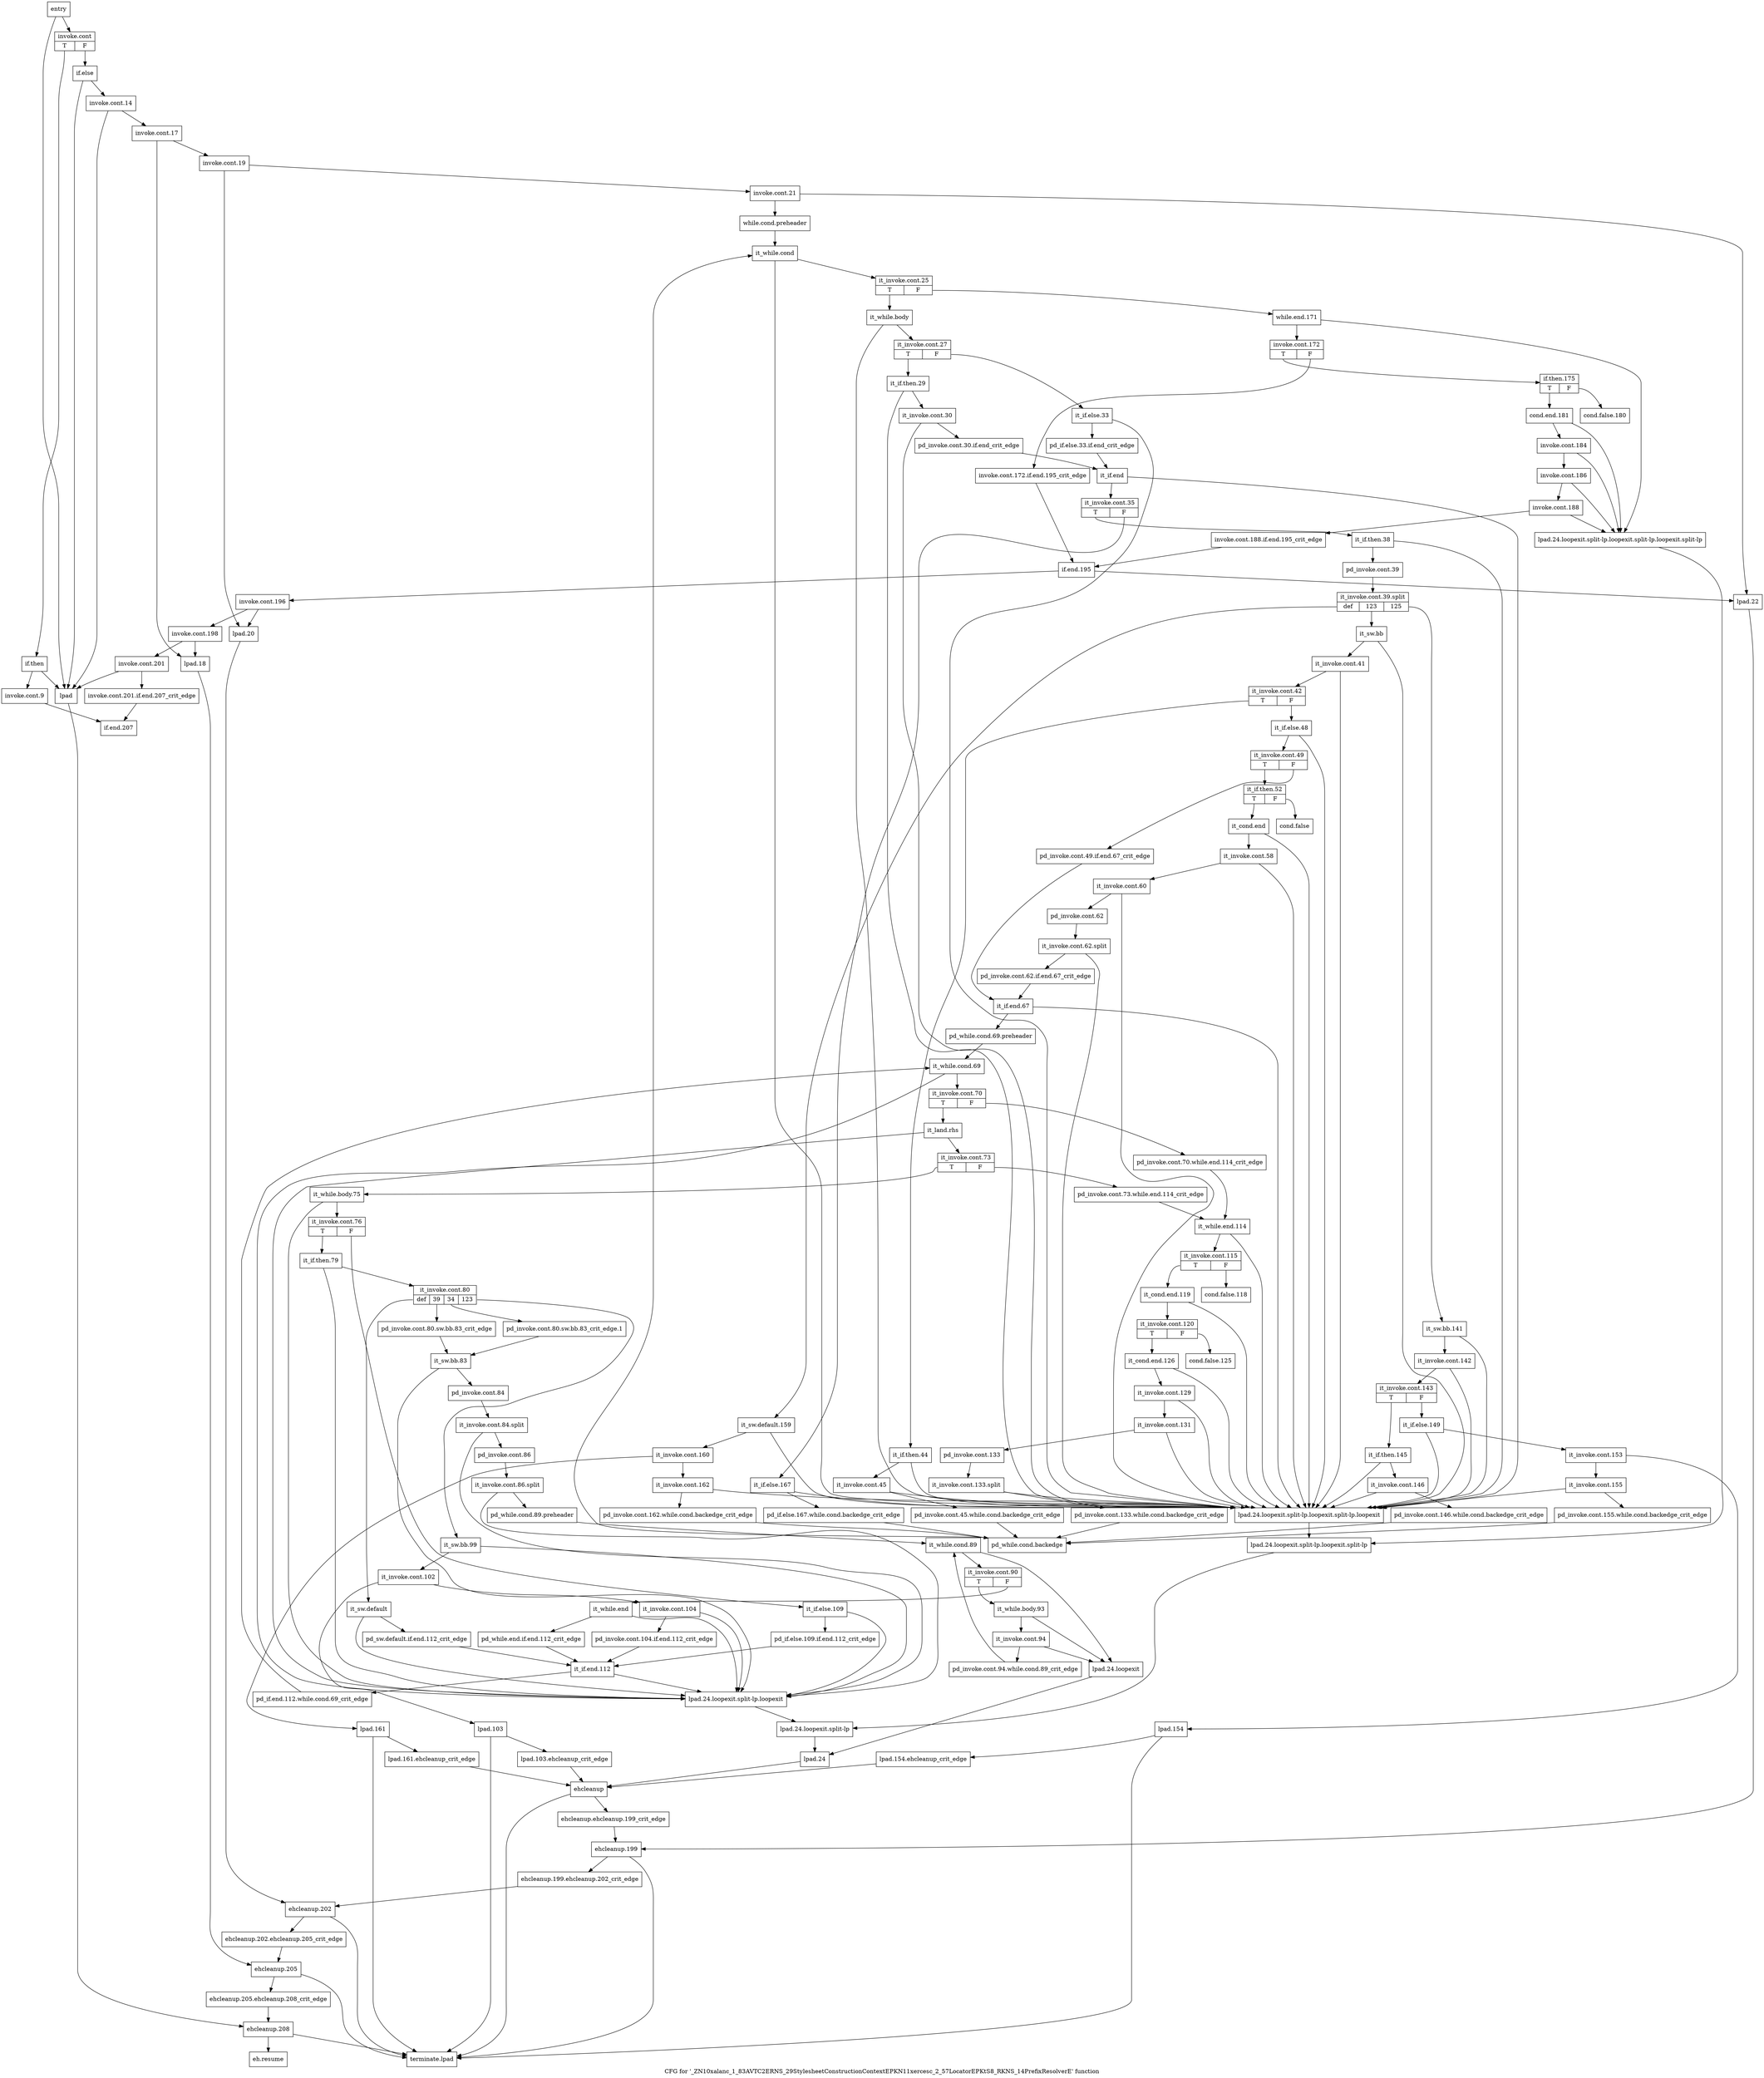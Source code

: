 digraph "CFG for '_ZN10xalanc_1_83AVTC2ERNS_29StylesheetConstructionContextEPKN11xercesc_2_57LocatorEPKtS8_RKNS_14PrefixResolverE' function" {
	label="CFG for '_ZN10xalanc_1_83AVTC2ERNS_29StylesheetConstructionContextEPKN11xercesc_2_57LocatorEPKtS8_RKNS_14PrefixResolverE' function";

	Node0x6fbcec0 [shape=record,label="{entry}"];
	Node0x6fbcec0 -> Node0x6fbcf10;
	Node0x6fbcec0 -> Node0x6fbd000;
	Node0x6fbcf10 [shape=record,label="{invoke.cont|{<s0>T|<s1>F}}"];
	Node0x6fbcf10:s0 -> Node0x6fbcf60;
	Node0x6fbcf10:s1 -> Node0x6fbd050;
	Node0x6fbcf60 [shape=record,label="{if.then}"];
	Node0x6fbcf60 -> Node0x6fbcfb0;
	Node0x6fbcf60 -> Node0x6fbd000;
	Node0x6fbcfb0 [shape=record,label="{invoke.cont.9}"];
	Node0x6fbcfb0 -> Node0x6fbfb20;
	Node0x6fbd000 [shape=record,label="{lpad}"];
	Node0x6fbd000 -> Node0x6fbfb70;
	Node0x6fbd050 [shape=record,label="{if.else}"];
	Node0x6fbd050 -> Node0x6fbd0a0;
	Node0x6fbd050 -> Node0x6fbd000;
	Node0x6fbd0a0 [shape=record,label="{invoke.cont.14}"];
	Node0x6fbd0a0 -> Node0x6fbd0f0;
	Node0x6fbd0a0 -> Node0x6fbd000;
	Node0x6fbd0f0 [shape=record,label="{invoke.cont.17}"];
	Node0x6fbd0f0 -> Node0x6fbd140;
	Node0x6fbd0f0 -> Node0x6fbd460;
	Node0x6fbd140 [shape=record,label="{invoke.cont.19}"];
	Node0x6fbd140 -> Node0x6fbd190;
	Node0x6fbd140 -> Node0x6fbd4b0;
	Node0x6fbd190 [shape=record,label="{invoke.cont.21}"];
	Node0x6fbd190 -> Node0x6fbd1e0;
	Node0x6fbd190 -> Node0x6fbd500;
	Node0x6fbd1e0 [shape=record,label="{while.cond.preheader}"];
	Node0x6fbd1e0 -> Node0x6fbd230;
	Node0x6fbd230 [shape=record,label="{it_while.cond}"];
	Node0x6fbd230 -> Node0x6fbd280;
	Node0x6fbd230 -> Node0x6fbd5f0;
	Node0x6fbd280 [shape=record,label="{it_invoke.cont.25|{<s0>T|<s1>F}}"];
	Node0x6fbd280:s0 -> Node0x6fbd2d0;
	Node0x6fbd280:s1 -> Node0x6fbf3f0;
	Node0x6fbd2d0 [shape=record,label="{it_while.body}"];
	Node0x6fbd2d0 -> Node0x6fbd320;
	Node0x6fbd2d0 -> Node0x6fbd5f0;
	Node0x6fbd320 [shape=record,label="{it_invoke.cont.27|{<s0>T|<s1>F}}"];
	Node0x6fbd320:s0 -> Node0x6fbd370;
	Node0x6fbd320:s1 -> Node0x6fbd780;
	Node0x6fbd370 [shape=record,label="{it_if.then.29}"];
	Node0x6fbd370 -> Node0x6fbd3c0;
	Node0x6fbd370 -> Node0x6fbd5f0;
	Node0x6fbd3c0 [shape=record,label="{it_invoke.cont.30}"];
	Node0x6fbd3c0 -> Node0x6fbd410;
	Node0x6fbd3c0 -> Node0x6fbd5f0;
	Node0x6fbd410 [shape=record,label="{pd_invoke.cont.30.if.end_crit_edge}"];
	Node0x6fbd410 -> Node0x6fbd820;
	Node0x6fbd460 [shape=record,label="{lpad.18}"];
	Node0x6fbd460 -> Node0x6fbfa80;
	Node0x6fbd4b0 [shape=record,label="{lpad.20}"];
	Node0x6fbd4b0 -> Node0x6fbf9e0;
	Node0x6fbd500 [shape=record,label="{lpad.22}"];
	Node0x6fbd500 -> Node0x6fbf940;
	Node0x6fbd550 [shape=record,label="{lpad.24.loopexit}"];
	Node0x6fbd550 -> Node0x6fbd730;
	Node0x6fbd5a0 [shape=record,label="{lpad.24.loopexit.split-lp.loopexit}"];
	Node0x6fbd5a0 -> Node0x6fbd6e0;
	Node0x6fbd5f0 [shape=record,label="{lpad.24.loopexit.split-lp.loopexit.split-lp.loopexit}"];
	Node0x6fbd5f0 -> Node0x6fbd690;
	Node0x6fbd640 [shape=record,label="{lpad.24.loopexit.split-lp.loopexit.split-lp.loopexit.split-lp}"];
	Node0x6fbd640 -> Node0x6fbd690;
	Node0x6fbd690 [shape=record,label="{lpad.24.loopexit.split-lp.loopexit.split-lp}"];
	Node0x6fbd690 -> Node0x6fbd6e0;
	Node0x6fbd6e0 [shape=record,label="{lpad.24.loopexit.split-lp}"];
	Node0x6fbd6e0 -> Node0x6fbd730;
	Node0x6fbd730 [shape=record,label="{lpad.24}"];
	Node0x6fbd730 -> Node0x6fbf8a0;
	Node0x6fbd780 [shape=record,label="{it_if.else.33}"];
	Node0x6fbd780 -> Node0x6fbd7d0;
	Node0x6fbd780 -> Node0x6fbd5f0;
	Node0x6fbd7d0 [shape=record,label="{pd_if.else.33.if.end_crit_edge}"];
	Node0x6fbd7d0 -> Node0x6fbd820;
	Node0x6fbd820 [shape=record,label="{it_if.end}"];
	Node0x6fbd820 -> Node0x6fbd870;
	Node0x6fbd820 -> Node0x6fbd5f0;
	Node0x6fbd870 [shape=record,label="{it_invoke.cont.35|{<s0>T|<s1>F}}"];
	Node0x6fbd870:s0 -> Node0x6fbd8c0;
	Node0x6fbd870:s1 -> Node0x6fbf300;
	Node0x6fbd8c0 [shape=record,label="{it_if.then.38}"];
	Node0x6fbd8c0 -> Node0x6fbd910;
	Node0x6fbd8c0 -> Node0x6fbd5f0;
	Node0x6fbd910 [shape=record,label="{pd_invoke.cont.39}"];
	Node0x6fbd910 -> Node0xbf0b750;
	Node0xbf0b750 [shape=record,label="{it_invoke.cont.39.split|{<s0>def|<s1>123|<s2>125}}"];
	Node0xbf0b750:s0 -> Node0x6fbf120;
	Node0xbf0b750:s1 -> Node0x6fbd960;
	Node0xbf0b750:s2 -> Node0x6fbed60;
	Node0x6fbd960 [shape=record,label="{it_sw.bb}"];
	Node0x6fbd960 -> Node0x6fbd9b0;
	Node0x6fbd960 -> Node0x6fbd5f0;
	Node0x6fbd9b0 [shape=record,label="{it_invoke.cont.41}"];
	Node0x6fbd9b0 -> Node0x6fbda00;
	Node0x6fbd9b0 -> Node0x6fbd5f0;
	Node0x6fbda00 [shape=record,label="{it_invoke.cont.42|{<s0>T|<s1>F}}"];
	Node0x6fbda00:s0 -> Node0x6fbda50;
	Node0x6fbda00:s1 -> Node0x6fbdb40;
	Node0x6fbda50 [shape=record,label="{it_if.then.44}"];
	Node0x6fbda50 -> Node0x6fbdaa0;
	Node0x6fbda50 -> Node0x6fbd5f0;
	Node0x6fbdaa0 [shape=record,label="{it_invoke.cont.45}"];
	Node0x6fbdaa0 -> Node0x6fbdaf0;
	Node0x6fbdaa0 -> Node0x6fbd5f0;
	Node0x6fbdaf0 [shape=record,label="{pd_invoke.cont.45.while.cond.backedge_crit_edge}"];
	Node0x6fbdaf0 -> Node0x6fbf3a0;
	Node0x6fbdb40 [shape=record,label="{it_if.else.48}"];
	Node0x6fbdb40 -> Node0x6fbdb90;
	Node0x6fbdb40 -> Node0x6fbd5f0;
	Node0x6fbdb90 [shape=record,label="{it_invoke.cont.49|{<s0>T|<s1>F}}"];
	Node0x6fbdb90:s0 -> Node0x6fbdc30;
	Node0x6fbdb90:s1 -> Node0x6fbdbe0;
	Node0x6fbdbe0 [shape=record,label="{pd_invoke.cont.49.if.end.67_crit_edge}"];
	Node0x6fbdbe0 -> Node0x6fbde60;
	Node0x6fbdc30 [shape=record,label="{it_if.then.52|{<s0>T|<s1>F}}"];
	Node0x6fbdc30:s0 -> Node0x6fbdcd0;
	Node0x6fbdc30:s1 -> Node0x6fbdc80;
	Node0x6fbdc80 [shape=record,label="{cond.false}"];
	Node0x6fbdcd0 [shape=record,label="{it_cond.end}"];
	Node0x6fbdcd0 -> Node0x6fbdd20;
	Node0x6fbdcd0 -> Node0x6fbd5f0;
	Node0x6fbdd20 [shape=record,label="{it_invoke.cont.58}"];
	Node0x6fbdd20 -> Node0x6fbdd70;
	Node0x6fbdd20 -> Node0x6fbd5f0;
	Node0x6fbdd70 [shape=record,label="{it_invoke.cont.60}"];
	Node0x6fbdd70 -> Node0x6fbddc0;
	Node0x6fbdd70 -> Node0x6fbd5f0;
	Node0x6fbddc0 [shape=record,label="{pd_invoke.cont.62}"];
	Node0x6fbddc0 -> Node0xbf0b480;
	Node0xbf0b480 [shape=record,label="{it_invoke.cont.62.split}"];
	Node0xbf0b480 -> Node0x6fbde10;
	Node0xbf0b480 -> Node0x6fbd5f0;
	Node0x6fbde10 [shape=record,label="{pd_invoke.cont.62.if.end.67_crit_edge}"];
	Node0x6fbde10 -> Node0x6fbde60;
	Node0x6fbde60 [shape=record,label="{it_if.end.67}"];
	Node0x6fbde60 -> Node0x6fbdeb0;
	Node0x6fbde60 -> Node0x6fbd5f0;
	Node0x6fbdeb0 [shape=record,label="{pd_while.cond.69.preheader}"];
	Node0x6fbdeb0 -> Node0x6fbdf00;
	Node0x6fbdf00 [shape=record,label="{it_while.cond.69}"];
	Node0x6fbdf00 -> Node0x6fbdf50;
	Node0x6fbdf00 -> Node0x6fbd5a0;
	Node0x6fbdf50 [shape=record,label="{it_invoke.cont.70|{<s0>T|<s1>F}}"];
	Node0x6fbdf50:s0 -> Node0x6fbdff0;
	Node0x6fbdf50:s1 -> Node0x6fbdfa0;
	Node0x6fbdfa0 [shape=record,label="{pd_invoke.cont.70.while.end.114_crit_edge}"];
	Node0x6fbdfa0 -> Node0x6fbe9f0;
	Node0x6fbdff0 [shape=record,label="{it_land.rhs}"];
	Node0x6fbdff0 -> Node0x6fbe040;
	Node0x6fbdff0 -> Node0x6fbd5a0;
	Node0x6fbe040 [shape=record,label="{it_invoke.cont.73|{<s0>T|<s1>F}}"];
	Node0x6fbe040:s0 -> Node0x6fbe0e0;
	Node0x6fbe040:s1 -> Node0x6fbe090;
	Node0x6fbe090 [shape=record,label="{pd_invoke.cont.73.while.end.114_crit_edge}"];
	Node0x6fbe090 -> Node0x6fbe9f0;
	Node0x6fbe0e0 [shape=record,label="{it_while.body.75}"];
	Node0x6fbe0e0 -> Node0x6fbe130;
	Node0x6fbe0e0 -> Node0x6fbd5a0;
	Node0x6fbe130 [shape=record,label="{it_invoke.cont.76|{<s0>T|<s1>F}}"];
	Node0x6fbe130:s0 -> Node0x6fbe180;
	Node0x6fbe130:s1 -> Node0x6fbe8b0;
	Node0x6fbe180 [shape=record,label="{it_if.then.79}"];
	Node0x6fbe180 -> Node0x6fbe1d0;
	Node0x6fbe180 -> Node0x6fbd5a0;
	Node0x6fbe1d0 [shape=record,label="{it_invoke.cont.80|{<s0>def|<s1>39|<s2>34|<s3>123}}"];
	Node0x6fbe1d0:s0 -> Node0x6fbe810;
	Node0x6fbe1d0:s1 -> Node0x6fbe270;
	Node0x6fbe1d0:s2 -> Node0x6fbe220;
	Node0x6fbe1d0:s3 -> Node0x6fbe630;
	Node0x6fbe220 [shape=record,label="{pd_invoke.cont.80.sw.bb.83_crit_edge.1}"];
	Node0x6fbe220 -> Node0x6fbe2c0;
	Node0x6fbe270 [shape=record,label="{pd_invoke.cont.80.sw.bb.83_crit_edge}"];
	Node0x6fbe270 -> Node0x6fbe2c0;
	Node0x6fbe2c0 [shape=record,label="{it_sw.bb.83}"];
	Node0x6fbe2c0 -> Node0x6fbe310;
	Node0x6fbe2c0 -> Node0x6fbd5a0;
	Node0x6fbe310 [shape=record,label="{pd_invoke.cont.84}"];
	Node0x6fbe310 -> Node0xbf0a4c0;
	Node0xbf0a4c0 [shape=record,label="{it_invoke.cont.84.split}"];
	Node0xbf0a4c0 -> Node0x6fbe360;
	Node0xbf0a4c0 -> Node0x6fbd5a0;
	Node0x6fbe360 [shape=record,label="{pd_invoke.cont.86}"];
	Node0x6fbe360 -> Node0xbf14060;
	Node0xbf14060 [shape=record,label="{it_invoke.cont.86.split}"];
	Node0xbf14060 -> Node0x6fbe3b0;
	Node0xbf14060 -> Node0x6fbd5a0;
	Node0x6fbe3b0 [shape=record,label="{pd_while.cond.89.preheader}"];
	Node0x6fbe3b0 -> Node0x6fbe400;
	Node0x6fbe400 [shape=record,label="{it_while.cond.89}"];
	Node0x6fbe400 -> Node0x6fbe450;
	Node0x6fbe400 -> Node0x6fbd550;
	Node0x6fbe450 [shape=record,label="{it_invoke.cont.90|{<s0>T|<s1>F}}"];
	Node0x6fbe450:s0 -> Node0x6fbe4a0;
	Node0x6fbe450:s1 -> Node0x6fbe590;
	Node0x6fbe4a0 [shape=record,label="{it_while.body.93}"];
	Node0x6fbe4a0 -> Node0x6fbe4f0;
	Node0x6fbe4a0 -> Node0x6fbd550;
	Node0x6fbe4f0 [shape=record,label="{it_invoke.cont.94}"];
	Node0x6fbe4f0 -> Node0x6fbe540;
	Node0x6fbe4f0 -> Node0x6fbd550;
	Node0x6fbe540 [shape=record,label="{pd_invoke.cont.94.while.cond.89_crit_edge}"];
	Node0x6fbe540 -> Node0x6fbe400;
	Node0x6fbe590 [shape=record,label="{it_while.end}"];
	Node0x6fbe590 -> Node0x6fbe5e0;
	Node0x6fbe590 -> Node0x6fbd5a0;
	Node0x6fbe5e0 [shape=record,label="{pd_while.end.if.end.112_crit_edge}"];
	Node0x6fbe5e0 -> Node0x6fbe950;
	Node0x6fbe630 [shape=record,label="{it_sw.bb.99}"];
	Node0x6fbe630 -> Node0x6fbe680;
	Node0x6fbe630 -> Node0x6fbd5a0;
	Node0x6fbe680 [shape=record,label="{it_invoke.cont.102}"];
	Node0x6fbe680 -> Node0x6fbe6d0;
	Node0x6fbe680 -> Node0x6fbe770;
	Node0x6fbe6d0 [shape=record,label="{it_invoke.cont.104}"];
	Node0x6fbe6d0 -> Node0x6fbe720;
	Node0x6fbe6d0 -> Node0x6fbd5a0;
	Node0x6fbe720 [shape=record,label="{pd_invoke.cont.104.if.end.112_crit_edge}"];
	Node0x6fbe720 -> Node0x6fbe950;
	Node0x6fbe770 [shape=record,label="{lpad.103}"];
	Node0x6fbe770 -> Node0x6fbe7c0;
	Node0x6fbe770 -> Node0x6fbfc10;
	Node0x6fbe7c0 [shape=record,label="{lpad.103.ehcleanup_crit_edge}"];
	Node0x6fbe7c0 -> Node0x6fbf8a0;
	Node0x6fbe810 [shape=record,label="{it_sw.default}"];
	Node0x6fbe810 -> Node0x6fbe860;
	Node0x6fbe810 -> Node0x6fbd5a0;
	Node0x6fbe860 [shape=record,label="{pd_sw.default.if.end.112_crit_edge}"];
	Node0x6fbe860 -> Node0x6fbe950;
	Node0x6fbe8b0 [shape=record,label="{it_if.else.109}"];
	Node0x6fbe8b0 -> Node0x6fbe900;
	Node0x6fbe8b0 -> Node0x6fbd5a0;
	Node0x6fbe900 [shape=record,label="{pd_if.else.109.if.end.112_crit_edge}"];
	Node0x6fbe900 -> Node0x6fbe950;
	Node0x6fbe950 [shape=record,label="{it_if.end.112}"];
	Node0x6fbe950 -> Node0x6fbe9a0;
	Node0x6fbe950 -> Node0x6fbd5a0;
	Node0x6fbe9a0 [shape=record,label="{pd_if.end.112.while.cond.69_crit_edge}"];
	Node0x6fbe9a0 -> Node0x6fbdf00;
	Node0x6fbe9f0 [shape=record,label="{it_while.end.114}"];
	Node0x6fbe9f0 -> Node0x6fbea40;
	Node0x6fbe9f0 -> Node0x6fbd5f0;
	Node0x6fbea40 [shape=record,label="{it_invoke.cont.115|{<s0>T|<s1>F}}"];
	Node0x6fbea40:s0 -> Node0x6fbeae0;
	Node0x6fbea40:s1 -> Node0x6fbea90;
	Node0x6fbea90 [shape=record,label="{cond.false.118}"];
	Node0x6fbeae0 [shape=record,label="{it_cond.end.119}"];
	Node0x6fbeae0 -> Node0x6fbeb30;
	Node0x6fbeae0 -> Node0x6fbd5f0;
	Node0x6fbeb30 [shape=record,label="{it_invoke.cont.120|{<s0>T|<s1>F}}"];
	Node0x6fbeb30:s0 -> Node0x6fbebd0;
	Node0x6fbeb30:s1 -> Node0x6fbeb80;
	Node0x6fbeb80 [shape=record,label="{cond.false.125}"];
	Node0x6fbebd0 [shape=record,label="{it_cond.end.126}"];
	Node0x6fbebd0 -> Node0x6fbec20;
	Node0x6fbebd0 -> Node0x6fbd5f0;
	Node0x6fbec20 [shape=record,label="{it_invoke.cont.129}"];
	Node0x6fbec20 -> Node0x6fbec70;
	Node0x6fbec20 -> Node0x6fbd5f0;
	Node0x6fbec70 [shape=record,label="{it_invoke.cont.131}"];
	Node0x6fbec70 -> Node0x6fbecc0;
	Node0x6fbec70 -> Node0x6fbd5f0;
	Node0x6fbecc0 [shape=record,label="{pd_invoke.cont.133}"];
	Node0x6fbecc0 -> Node0xbf11900;
	Node0xbf11900 [shape=record,label="{it_invoke.cont.133.split}"];
	Node0xbf11900 -> Node0x6fbed10;
	Node0xbf11900 -> Node0x6fbd5f0;
	Node0x6fbed10 [shape=record,label="{pd_invoke.cont.133.while.cond.backedge_crit_edge}"];
	Node0x6fbed10 -> Node0x6fbf3a0;
	Node0x6fbed60 [shape=record,label="{it_sw.bb.141}"];
	Node0x6fbed60 -> Node0x6fbedb0;
	Node0x6fbed60 -> Node0x6fbd5f0;
	Node0x6fbedb0 [shape=record,label="{it_invoke.cont.142}"];
	Node0x6fbedb0 -> Node0x6fbee00;
	Node0x6fbedb0 -> Node0x6fbd5f0;
	Node0x6fbee00 [shape=record,label="{it_invoke.cont.143|{<s0>T|<s1>F}}"];
	Node0x6fbee00:s0 -> Node0x6fbee50;
	Node0x6fbee00:s1 -> Node0x6fbef40;
	Node0x6fbee50 [shape=record,label="{it_if.then.145}"];
	Node0x6fbee50 -> Node0x6fbeea0;
	Node0x6fbee50 -> Node0x6fbd5f0;
	Node0x6fbeea0 [shape=record,label="{it_invoke.cont.146}"];
	Node0x6fbeea0 -> Node0x6fbeef0;
	Node0x6fbeea0 -> Node0x6fbd5f0;
	Node0x6fbeef0 [shape=record,label="{pd_invoke.cont.146.while.cond.backedge_crit_edge}"];
	Node0x6fbeef0 -> Node0x6fbf3a0;
	Node0x6fbef40 [shape=record,label="{it_if.else.149}"];
	Node0x6fbef40 -> Node0x6fbef90;
	Node0x6fbef40 -> Node0x6fbd5f0;
	Node0x6fbef90 [shape=record,label="{it_invoke.cont.153}"];
	Node0x6fbef90 -> Node0x6fbefe0;
	Node0x6fbef90 -> Node0x6fbf080;
	Node0x6fbefe0 [shape=record,label="{it_invoke.cont.155}"];
	Node0x6fbefe0 -> Node0x6fbf030;
	Node0x6fbefe0 -> Node0x6fbd5f0;
	Node0x6fbf030 [shape=record,label="{pd_invoke.cont.155.while.cond.backedge_crit_edge}"];
	Node0x6fbf030 -> Node0x6fbf3a0;
	Node0x6fbf080 [shape=record,label="{lpad.154}"];
	Node0x6fbf080 -> Node0x6fbf0d0;
	Node0x6fbf080 -> Node0x6fbfc10;
	Node0x6fbf0d0 [shape=record,label="{lpad.154.ehcleanup_crit_edge}"];
	Node0x6fbf0d0 -> Node0x6fbf8a0;
	Node0x6fbf120 [shape=record,label="{it_sw.default.159}"];
	Node0x6fbf120 -> Node0x6fbf170;
	Node0x6fbf120 -> Node0x6fbd5f0;
	Node0x6fbf170 [shape=record,label="{it_invoke.cont.160}"];
	Node0x6fbf170 -> Node0x6fbf1c0;
	Node0x6fbf170 -> Node0x6fbf260;
	Node0x6fbf1c0 [shape=record,label="{it_invoke.cont.162}"];
	Node0x6fbf1c0 -> Node0x6fbf210;
	Node0x6fbf1c0 -> Node0x6fbd5f0;
	Node0x6fbf210 [shape=record,label="{pd_invoke.cont.162.while.cond.backedge_crit_edge}"];
	Node0x6fbf210 -> Node0x6fbf3a0;
	Node0x6fbf260 [shape=record,label="{lpad.161}"];
	Node0x6fbf260 -> Node0x6fbf2b0;
	Node0x6fbf260 -> Node0x6fbfc10;
	Node0x6fbf2b0 [shape=record,label="{lpad.161.ehcleanup_crit_edge}"];
	Node0x6fbf2b0 -> Node0x6fbf8a0;
	Node0x6fbf300 [shape=record,label="{it_if.else.167}"];
	Node0x6fbf300 -> Node0x6fbf350;
	Node0x6fbf300 -> Node0x6fbd5f0;
	Node0x6fbf350 [shape=record,label="{pd_if.else.167.while.cond.backedge_crit_edge}"];
	Node0x6fbf350 -> Node0x6fbf3a0;
	Node0x6fbf3a0 [shape=record,label="{pd_while.cond.backedge}"];
	Node0x6fbf3a0 -> Node0x6fbd230;
	Node0x6fbf3f0 [shape=record,label="{while.end.171}"];
	Node0x6fbf3f0 -> Node0x6fbf440;
	Node0x6fbf3f0 -> Node0x6fbd640;
	Node0x6fbf440 [shape=record,label="{invoke.cont.172|{<s0>T|<s1>F}}"];
	Node0x6fbf440:s0 -> Node0x6fbf4e0;
	Node0x6fbf440:s1 -> Node0x6fbf490;
	Node0x6fbf490 [shape=record,label="{invoke.cont.172.if.end.195_crit_edge}"];
	Node0x6fbf490 -> Node0x6fbf710;
	Node0x6fbf4e0 [shape=record,label="{if.then.175|{<s0>T|<s1>F}}"];
	Node0x6fbf4e0:s0 -> Node0x6fbf580;
	Node0x6fbf4e0:s1 -> Node0x6fbf530;
	Node0x6fbf530 [shape=record,label="{cond.false.180}"];
	Node0x6fbf580 [shape=record,label="{cond.end.181}"];
	Node0x6fbf580 -> Node0x6fbf5d0;
	Node0x6fbf580 -> Node0x6fbd640;
	Node0x6fbf5d0 [shape=record,label="{invoke.cont.184}"];
	Node0x6fbf5d0 -> Node0x6fbf620;
	Node0x6fbf5d0 -> Node0x6fbd640;
	Node0x6fbf620 [shape=record,label="{invoke.cont.186}"];
	Node0x6fbf620 -> Node0x6fbf670;
	Node0x6fbf620 -> Node0x6fbd640;
	Node0x6fbf670 [shape=record,label="{invoke.cont.188}"];
	Node0x6fbf670 -> Node0x6fbf6c0;
	Node0x6fbf670 -> Node0x6fbd640;
	Node0x6fbf6c0 [shape=record,label="{invoke.cont.188.if.end.195_crit_edge}"];
	Node0x6fbf6c0 -> Node0x6fbf710;
	Node0x6fbf710 [shape=record,label="{if.end.195}"];
	Node0x6fbf710 -> Node0x6fbf760;
	Node0x6fbf710 -> Node0x6fbd500;
	Node0x6fbf760 [shape=record,label="{invoke.cont.196}"];
	Node0x6fbf760 -> Node0x6fbf7b0;
	Node0x6fbf760 -> Node0x6fbd4b0;
	Node0x6fbf7b0 [shape=record,label="{invoke.cont.198}"];
	Node0x6fbf7b0 -> Node0x6fbf800;
	Node0x6fbf7b0 -> Node0x6fbd460;
	Node0x6fbf800 [shape=record,label="{invoke.cont.201}"];
	Node0x6fbf800 -> Node0x6fbf850;
	Node0x6fbf800 -> Node0x6fbd000;
	Node0x6fbf850 [shape=record,label="{invoke.cont.201.if.end.207_crit_edge}"];
	Node0x6fbf850 -> Node0x6fbfb20;
	Node0x6fbf8a0 [shape=record,label="{ehcleanup}"];
	Node0x6fbf8a0 -> Node0x6fbf8f0;
	Node0x6fbf8a0 -> Node0x6fbfc10;
	Node0x6fbf8f0 [shape=record,label="{ehcleanup.ehcleanup.199_crit_edge}"];
	Node0x6fbf8f0 -> Node0x6fbf940;
	Node0x6fbf940 [shape=record,label="{ehcleanup.199}"];
	Node0x6fbf940 -> Node0x6fbf990;
	Node0x6fbf940 -> Node0x6fbfc10;
	Node0x6fbf990 [shape=record,label="{ehcleanup.199.ehcleanup.202_crit_edge}"];
	Node0x6fbf990 -> Node0x6fbf9e0;
	Node0x6fbf9e0 [shape=record,label="{ehcleanup.202}"];
	Node0x6fbf9e0 -> Node0x6fbfa30;
	Node0x6fbf9e0 -> Node0x6fbfc10;
	Node0x6fbfa30 [shape=record,label="{ehcleanup.202.ehcleanup.205_crit_edge}"];
	Node0x6fbfa30 -> Node0x6fbfa80;
	Node0x6fbfa80 [shape=record,label="{ehcleanup.205}"];
	Node0x6fbfa80 -> Node0x6fbfad0;
	Node0x6fbfa80 -> Node0x6fbfc10;
	Node0x6fbfad0 [shape=record,label="{ehcleanup.205.ehcleanup.208_crit_edge}"];
	Node0x6fbfad0 -> Node0x6fbfb70;
	Node0x6fbfb20 [shape=record,label="{if.end.207}"];
	Node0x6fbfb70 [shape=record,label="{ehcleanup.208}"];
	Node0x6fbfb70 -> Node0x6fbfbc0;
	Node0x6fbfb70 -> Node0x6fbfc10;
	Node0x6fbfbc0 [shape=record,label="{eh.resume}"];
	Node0x6fbfc10 [shape=record,label="{terminate.lpad}"];
}
